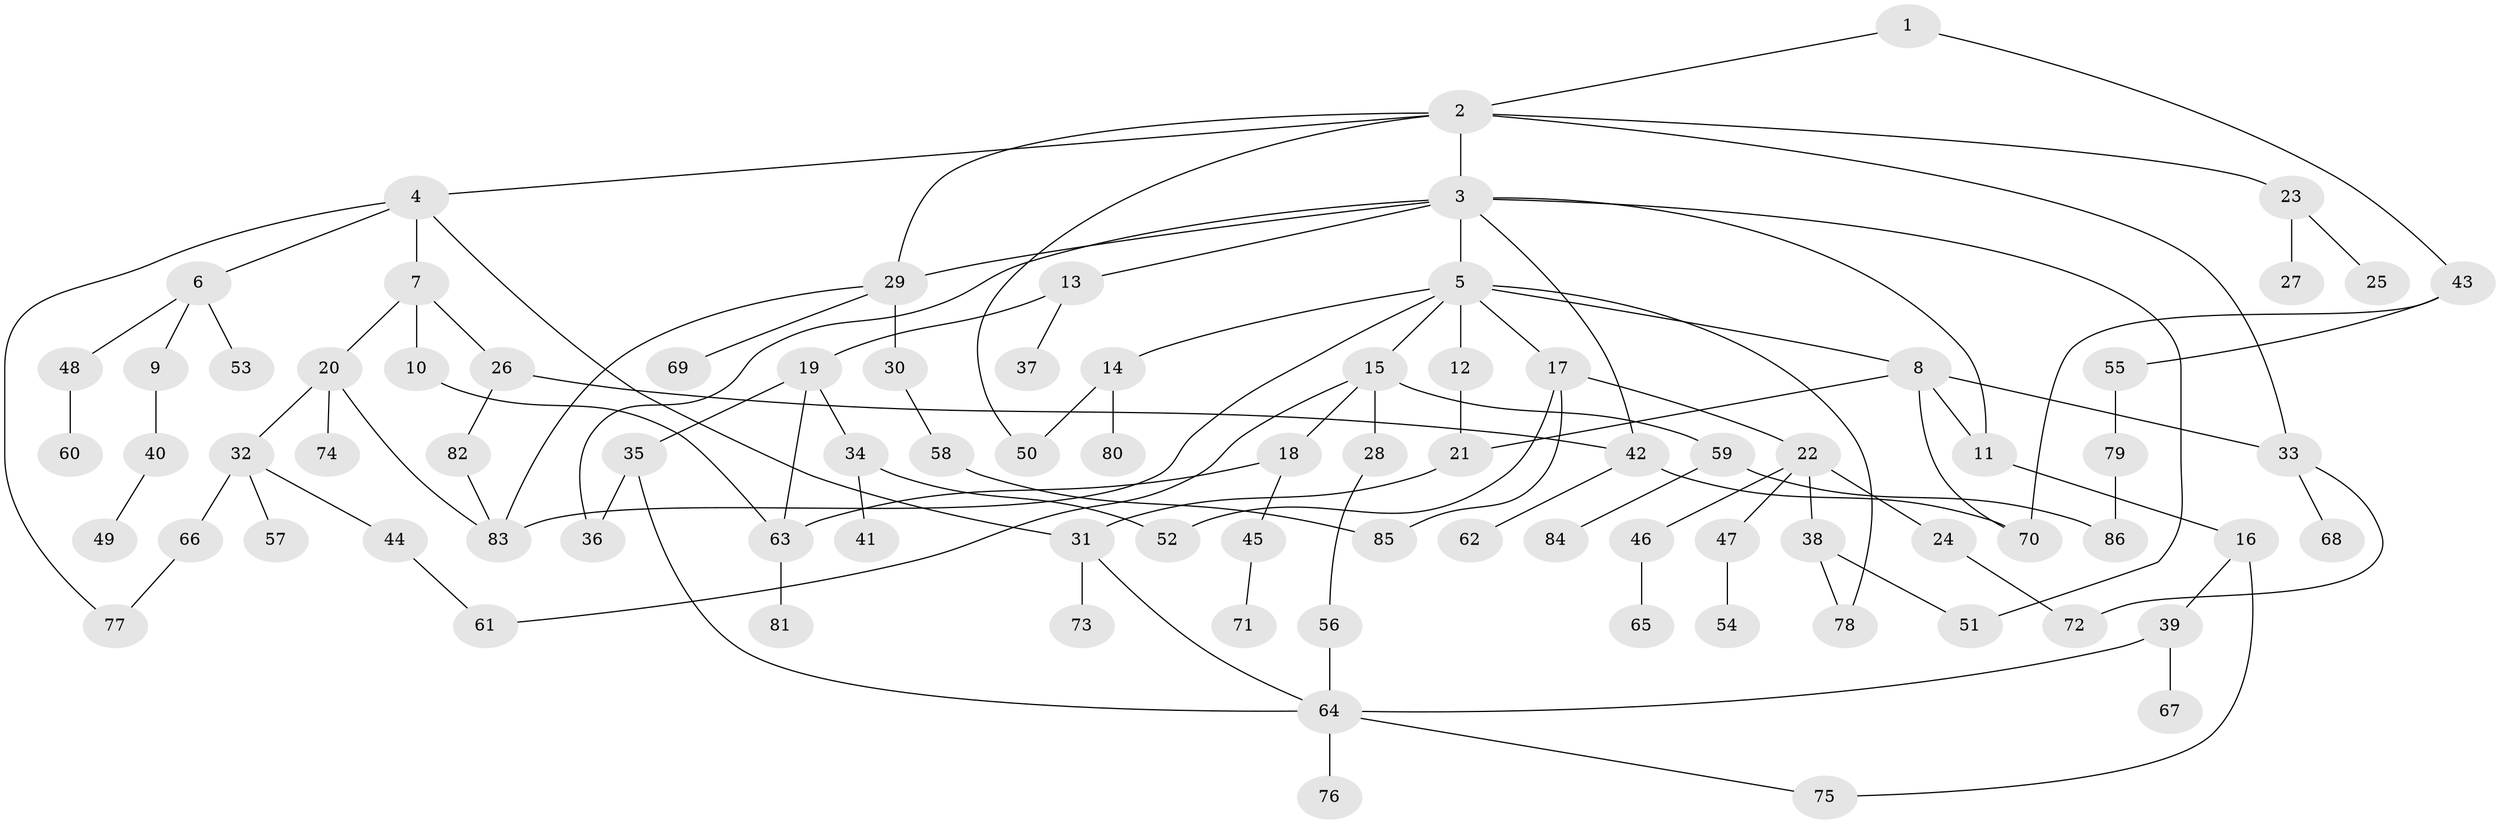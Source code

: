 // coarse degree distribution, {2: 0.2222222222222222, 12: 0.018518518518518517, 7: 0.018518518518518517, 8: 0.018518518518518517, 4: 0.09259259259259259, 6: 0.05555555555555555, 3: 0.2222222222222222, 5: 0.05555555555555555, 1: 0.2962962962962963}
// Generated by graph-tools (version 1.1) at 2025/23/03/03/25 07:23:31]
// undirected, 86 vertices, 112 edges
graph export_dot {
graph [start="1"]
  node [color=gray90,style=filled];
  1;
  2;
  3;
  4;
  5;
  6;
  7;
  8;
  9;
  10;
  11;
  12;
  13;
  14;
  15;
  16;
  17;
  18;
  19;
  20;
  21;
  22;
  23;
  24;
  25;
  26;
  27;
  28;
  29;
  30;
  31;
  32;
  33;
  34;
  35;
  36;
  37;
  38;
  39;
  40;
  41;
  42;
  43;
  44;
  45;
  46;
  47;
  48;
  49;
  50;
  51;
  52;
  53;
  54;
  55;
  56;
  57;
  58;
  59;
  60;
  61;
  62;
  63;
  64;
  65;
  66;
  67;
  68;
  69;
  70;
  71;
  72;
  73;
  74;
  75;
  76;
  77;
  78;
  79;
  80;
  81;
  82;
  83;
  84;
  85;
  86;
  1 -- 2;
  1 -- 43;
  2 -- 3;
  2 -- 4;
  2 -- 23;
  2 -- 33;
  2 -- 50;
  2 -- 29;
  3 -- 5;
  3 -- 11;
  3 -- 13;
  3 -- 29;
  3 -- 42;
  3 -- 36;
  3 -- 51;
  4 -- 6;
  4 -- 7;
  4 -- 77;
  4 -- 31;
  5 -- 8;
  5 -- 12;
  5 -- 14;
  5 -- 15;
  5 -- 17;
  5 -- 83;
  5 -- 78;
  6 -- 9;
  6 -- 48;
  6 -- 53;
  7 -- 10;
  7 -- 20;
  7 -- 26;
  8 -- 21;
  8 -- 70;
  8 -- 33;
  8 -- 11;
  9 -- 40;
  10 -- 63;
  11 -- 16;
  12 -- 21;
  13 -- 19;
  13 -- 37;
  14 -- 50;
  14 -- 80;
  15 -- 18;
  15 -- 28;
  15 -- 59;
  15 -- 61;
  16 -- 39;
  16 -- 75;
  17 -- 22;
  17 -- 85;
  17 -- 52;
  18 -- 45;
  18 -- 63;
  19 -- 34;
  19 -- 35;
  19 -- 63;
  20 -- 32;
  20 -- 74;
  20 -- 83;
  21 -- 31;
  22 -- 24;
  22 -- 38;
  22 -- 46;
  22 -- 47;
  23 -- 25;
  23 -- 27;
  24 -- 72;
  26 -- 82;
  26 -- 42;
  28 -- 56;
  29 -- 30;
  29 -- 69;
  29 -- 83;
  30 -- 58;
  31 -- 64;
  31 -- 73;
  32 -- 44;
  32 -- 57;
  32 -- 66;
  33 -- 68;
  33 -- 72;
  34 -- 41;
  34 -- 52;
  35 -- 36;
  35 -- 64;
  38 -- 51;
  38 -- 78;
  39 -- 67;
  39 -- 64;
  40 -- 49;
  42 -- 62;
  42 -- 70;
  43 -- 55;
  43 -- 70;
  44 -- 61;
  45 -- 71;
  46 -- 65;
  47 -- 54;
  48 -- 60;
  55 -- 79;
  56 -- 64;
  58 -- 85;
  59 -- 84;
  59 -- 86;
  63 -- 81;
  64 -- 76;
  64 -- 75;
  66 -- 77;
  79 -- 86;
  82 -- 83;
}
